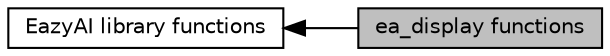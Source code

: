 digraph "ea_display functions"
{
  bgcolor="transparent";
  edge [fontname="Helvetica",fontsize="10",labelfontname="Helvetica",labelfontsize="10"];
  node [fontname="Helvetica",fontsize="10",shape=box];
  rankdir=LR;
  Node2 [label="EazyAI library functions",height=0.2,width=0.4,color="black",URL="$da/d24/group__eazyai-api-details.html",tooltip="Definition of functions in EazyAI library."];
  Node1 [label="ea_display functions",height=0.2,width=0.4,color="black", fillcolor="grey75", style="filled", fontcolor="black",tooltip="Definition of ea_display functions."];
  Node2->Node1 [shape=plaintext, dir="back", style="solid"];
}
